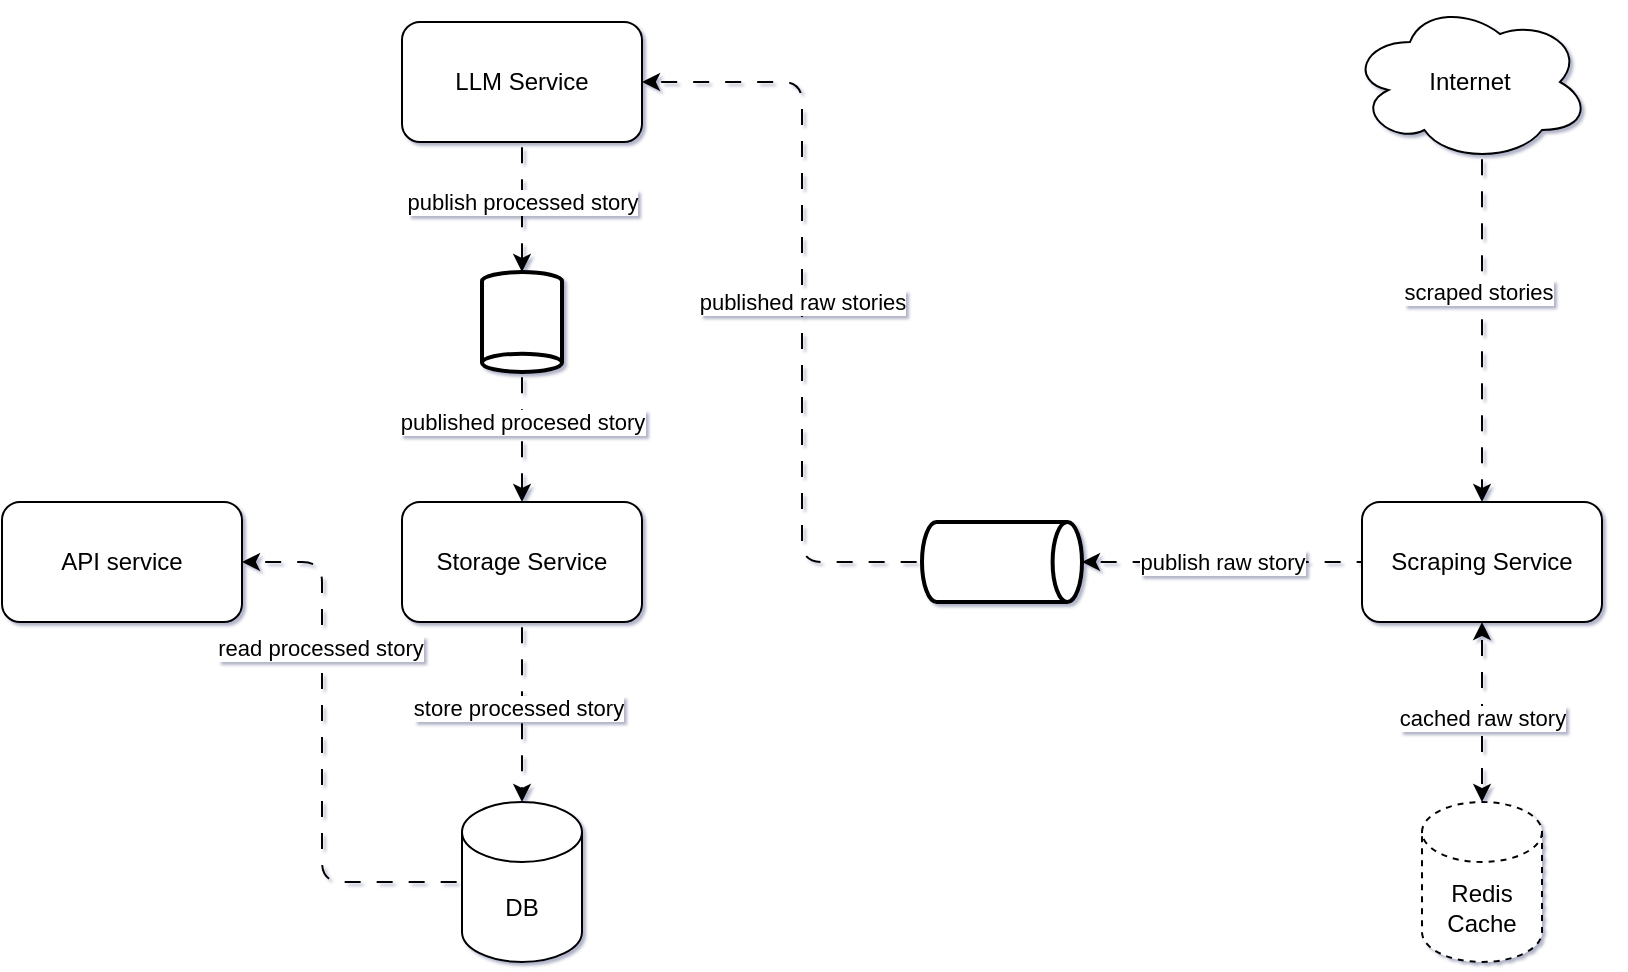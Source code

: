 <mxfile>
    <diagram id="TMrw-F6S4Qe7x_bkkNfX" name="Page-1">
        <mxGraphModel dx="1116" dy="610" grid="1" gridSize="10" guides="1" tooltips="1" connect="1" arrows="1" fold="1" page="1" pageScale="1" pageWidth="850" pageHeight="1100" background="none" math="0" shadow="1">
            <root>
                <mxCell id="0"/>
                <mxCell id="1" parent="0"/>
                <mxCell id="19" style="edgeStyle=none;html=1;exitX=1;exitY=0.5;exitDx=0;exitDy=0;orthogonalLoop=0;flowAnimation=1;" parent="1" source="2" target="18" edge="1">
                    <mxGeometry relative="1" as="geometry"/>
                </mxCell>
                <mxCell id="55" value="publish raw story" style="edgeLabel;html=1;align=center;verticalAlign=middle;resizable=0;points=[];" vertex="1" connectable="0" parent="19">
                    <mxGeometry x="0.663" y="-1" relative="1" as="geometry">
                        <mxPoint x="26" y="1" as="offset"/>
                    </mxGeometry>
                </mxCell>
                <mxCell id="2" value="Scraping Service" style="rounded=1;whiteSpace=wrap;html=1;" parent="1" vertex="1">
                    <mxGeometry x="680" y="330" width="120" height="60" as="geometry"/>
                </mxCell>
                <mxCell id="3" value="LLM Service" style="rounded=1;whiteSpace=wrap;html=1;" parent="1" vertex="1">
                    <mxGeometry x="200" y="90" width="120" height="60" as="geometry"/>
                </mxCell>
                <mxCell id="63" style="edgeStyle=none;html=1;exitX=0;exitY=0.5;exitDx=0;exitDy=0;exitPerimeter=0;entryX=1;entryY=0.5;entryDx=0;entryDy=0;flowAnimation=1;" edge="1" parent="1" source="5" target="6">
                    <mxGeometry relative="1" as="geometry">
                        <Array as="points">
                            <mxPoint x="160" y="520"/>
                            <mxPoint x="160" y="360"/>
                        </Array>
                    </mxGeometry>
                </mxCell>
                <mxCell id="64" value="read processed story" style="edgeLabel;html=1;align=center;verticalAlign=middle;resizable=0;points=[];" vertex="1" connectable="0" parent="63">
                    <mxGeometry x="0.385" y="1" relative="1" as="geometry">
                        <mxPoint as="offset"/>
                    </mxGeometry>
                </mxCell>
                <mxCell id="5" value="DB" style="shape=cylinder3;whiteSpace=wrap;html=1;boundedLbl=1;backgroundOutline=1;size=15;" parent="1" vertex="1">
                    <mxGeometry x="230" y="480" width="60" height="80" as="geometry"/>
                </mxCell>
                <mxCell id="6" value="API service" style="rounded=1;whiteSpace=wrap;html=1;" parent="1" vertex="1">
                    <mxGeometry y="330" width="120" height="60" as="geometry"/>
                </mxCell>
                <mxCell id="41" style="edgeStyle=none;html=1;exitX=0;exitY=0.5;exitDx=0;exitDy=0;exitPerimeter=0;entryX=1;entryY=0.5;entryDx=0;entryDy=0;orthogonalLoop=0;flowAnimation=1;" edge="1" parent="1" source="18" target="3">
                    <mxGeometry relative="1" as="geometry">
                        <Array as="points">
                            <mxPoint x="400" y="360"/>
                            <mxPoint x="400" y="120"/>
                        </Array>
                    </mxGeometry>
                </mxCell>
                <mxCell id="56" value="published raw stories" style="edgeLabel;html=1;align=center;verticalAlign=middle;resizable=0;points=[];" vertex="1" connectable="0" parent="41">
                    <mxGeometry x="-0.42" y="-3" relative="1" as="geometry">
                        <mxPoint x="-3" y="-80" as="offset"/>
                    </mxGeometry>
                </mxCell>
                <mxCell id="18" value="" style="strokeWidth=2;html=1;shape=mxgraph.flowchart.direct_data;whiteSpace=wrap;" parent="1" vertex="1">
                    <mxGeometry x="460" y="340" width="80" height="40" as="geometry"/>
                </mxCell>
                <mxCell id="36" style="edgeStyle=none;html=1;exitX=0.55;exitY=0.95;exitDx=0;exitDy=0;exitPerimeter=0;entryX=0.5;entryY=0;entryDx=0;entryDy=0;orthogonalLoop=0;fixDash=0;noJump=0;comic=0;flowAnimation=1;" edge="1" parent="1" source="33" target="2">
                    <mxGeometry relative="1" as="geometry"/>
                </mxCell>
                <mxCell id="51" value="scraped stories" style="edgeLabel;html=1;align=center;verticalAlign=middle;resizable=0;points=[];" vertex="1" connectable="0" parent="36">
                    <mxGeometry x="-0.209" y="-2" relative="1" as="geometry">
                        <mxPoint as="offset"/>
                    </mxGeometry>
                </mxCell>
                <mxCell id="33" value="Internet" style="ellipse;shape=cloud;whiteSpace=wrap;html=1;" vertex="1" parent="1">
                    <mxGeometry x="674" y="80" width="120" height="80" as="geometry"/>
                </mxCell>
                <mxCell id="44" style="edgeStyle=none;html=1;exitX=1;exitY=0.5;exitDx=0;exitDy=0;exitPerimeter=0;orthogonalLoop=0;flowAnimation=1;" edge="1" parent="1" source="42" target="39">
                    <mxGeometry relative="1" as="geometry"/>
                </mxCell>
                <mxCell id="60" value="published procesed story" style="edgeLabel;html=1;align=center;verticalAlign=middle;resizable=0;points=[];" vertex="1" connectable="0" parent="44">
                    <mxGeometry x="-0.323" relative="1" as="geometry">
                        <mxPoint y="3" as="offset"/>
                    </mxGeometry>
                </mxCell>
                <mxCell id="42" value="" style="strokeWidth=2;html=1;shape=mxgraph.flowchart.direct_data;whiteSpace=wrap;rotation=90;" vertex="1" parent="1">
                    <mxGeometry x="235" y="220" width="50" height="40" as="geometry"/>
                </mxCell>
                <mxCell id="43" style="edgeStyle=none;html=1;exitX=0.5;exitY=1;exitDx=0;exitDy=0;entryX=0;entryY=0.5;entryDx=0;entryDy=0;entryPerimeter=0;orthogonalLoop=0;flowAnimation=1;" edge="1" parent="1" source="3" target="42">
                    <mxGeometry relative="1" as="geometry"/>
                </mxCell>
                <mxCell id="59" value="publish processed story" style="edgeLabel;html=1;align=center;verticalAlign=middle;resizable=0;points=[];" vertex="1" connectable="0" parent="43">
                    <mxGeometry x="-0.169" y="-1" relative="1" as="geometry">
                        <mxPoint x="1" y="3" as="offset"/>
                    </mxGeometry>
                </mxCell>
                <mxCell id="45" style="edgeStyle=none;html=1;exitX=0.5;exitY=1;exitDx=0;exitDy=0;entryX=0.5;entryY=0;entryDx=0;entryDy=0;entryPerimeter=0;orthogonalLoop=0;flowAnimation=1;" edge="1" parent="1" source="39" target="5">
                    <mxGeometry relative="1" as="geometry"/>
                </mxCell>
                <mxCell id="61" value="store processed story" style="edgeLabel;html=1;align=center;verticalAlign=middle;resizable=0;points=[];" vertex="1" connectable="0" parent="45">
                    <mxGeometry x="-0.044" y="-2" relative="1" as="geometry">
                        <mxPoint as="offset"/>
                    </mxGeometry>
                </mxCell>
                <mxCell id="53" value="Redis Cache" style="shape=cylinder3;whiteSpace=wrap;html=1;boundedLbl=1;backgroundOutline=1;size=15;dashed=1;" vertex="1" parent="1">
                    <mxGeometry x="710" y="480" width="60" height="80" as="geometry"/>
                </mxCell>
                <mxCell id="54" value="" style="endArrow=classic;startArrow=classic;html=1;entryX=0.5;entryY=1;entryDx=0;entryDy=0;exitX=0.5;exitY=0;exitDx=0;exitDy=0;exitPerimeter=0;flowAnimation=1;" edge="1" parent="1" source="53" target="2">
                    <mxGeometry width="50" height="50" relative="1" as="geometry">
                        <mxPoint x="400" y="400" as="sourcePoint"/>
                        <mxPoint x="450" y="350" as="targetPoint"/>
                    </mxGeometry>
                </mxCell>
                <mxCell id="65" value="cached raw story" style="edgeLabel;html=1;align=center;verticalAlign=middle;resizable=0;points=[];" vertex="1" connectable="0" parent="54">
                    <mxGeometry x="-0.067" relative="1" as="geometry">
                        <mxPoint as="offset"/>
                    </mxGeometry>
                </mxCell>
                <mxCell id="39" value="Storage Service" style="rounded=1;whiteSpace=wrap;html=1;" vertex="1" parent="1">
                    <mxGeometry x="200" y="330" width="120" height="60" as="geometry"/>
                </mxCell>
            </root>
        </mxGraphModel>
    </diagram>
</mxfile>